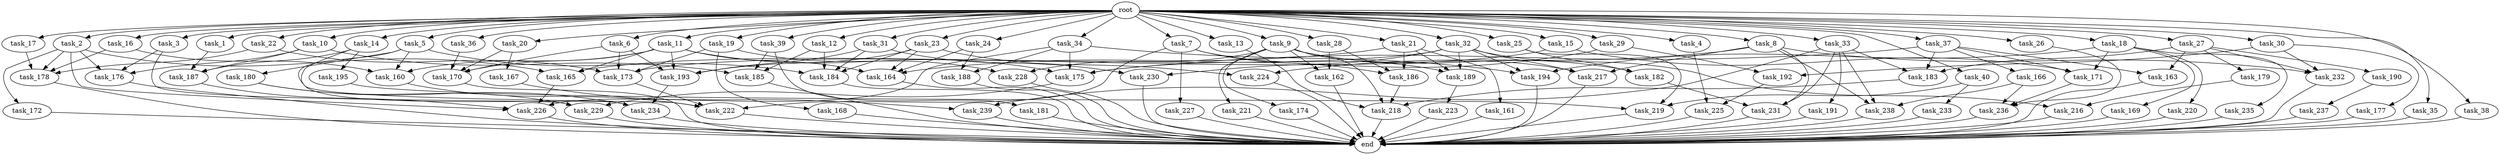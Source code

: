 digraph G {
  root [size="0.000000"];
  task_1 [size="1.024000"];
  task_2 [size="1.024000"];
  task_3 [size="1.024000"];
  task_4 [size="1.024000"];
  task_5 [size="1.024000"];
  task_6 [size="1.024000"];
  task_7 [size="1.024000"];
  task_8 [size="1.024000"];
  task_9 [size="1.024000"];
  task_10 [size="1.024000"];
  task_11 [size="1.024000"];
  task_12 [size="1.024000"];
  task_13 [size="1.024000"];
  task_14 [size="1.024000"];
  task_15 [size="1.024000"];
  task_16 [size="1.024000"];
  task_17 [size="1.024000"];
  task_18 [size="1.024000"];
  task_19 [size="1.024000"];
  task_20 [size="1.024000"];
  task_21 [size="1.024000"];
  task_22 [size="1.024000"];
  task_23 [size="1.024000"];
  task_24 [size="1.024000"];
  task_25 [size="1.024000"];
  task_26 [size="1.024000"];
  task_27 [size="1.024000"];
  task_28 [size="1.024000"];
  task_29 [size="1.024000"];
  task_30 [size="1.024000"];
  task_31 [size="1.024000"];
  task_32 [size="1.024000"];
  task_33 [size="1.024000"];
  task_34 [size="1.024000"];
  task_35 [size="1.024000"];
  task_36 [size="1.024000"];
  task_37 [size="1.024000"];
  task_38 [size="1.024000"];
  task_39 [size="1.024000"];
  task_40 [size="1.024000"];
  task_160 [size="970662608.896000"];
  task_161 [size="137438953.472000"];
  task_162 [size="618475290.624000"];
  task_163 [size="455266533.376000"];
  task_164 [size="2001454759.936000"];
  task_165 [size="1829656068.096000"];
  task_166 [size="420906795.008000"];
  task_167 [size="214748364.800000"];
  task_168 [size="309237645.312000"];
  task_169 [size="137438953.472000"];
  task_170 [size="1503238553.600000"];
  task_171 [size="979252543.488000"];
  task_172 [size="549755813.888000"];
  task_173 [size="2078764171.264000"];
  task_174 [size="309237645.312000"];
  task_175 [size="2525440770.048000"];
  task_176 [size="721554505.728000"];
  task_177 [size="77309411.328000"];
  task_178 [size="1460288880.640000"];
  task_179 [size="34359738.368000"];
  task_180 [size="34359738.368000"];
  task_181 [size="858993459.200000"];
  task_182 [size="730144440.320000"];
  task_183 [size="876173328.384000"];
  task_184 [size="1314259992.576000"];
  task_185 [size="1417339207.680000"];
  task_186 [size="584115552.256000"];
  task_187 [size="1305670057.984000"];
  task_188 [size="1391569403.904000"];
  task_189 [size="1133871366.144000"];
  task_190 [size="34359738.368000"];
  task_191 [size="420906795.008000"];
  task_192 [size="627065225.216000"];
  task_193 [size="1932735283.200000"];
  task_194 [size="1692217114.624000"];
  task_195 [size="858993459.200000"];
  task_216 [size="1717986918.400000"];
  task_217 [size="1245540515.840000"];
  task_218 [size="1073741824.000000"];
  task_219 [size="807453851.648000"];
  task_220 [size="137438953.472000"];
  task_221 [size="309237645.312000"];
  task_222 [size="1443109011.456000"];
  task_223 [size="137438953.472000"];
  task_224 [size="386547056.640000"];
  task_225 [size="446676598.784000"];
  task_226 [size="1932735283.200000"];
  task_227 [size="137438953.472000"];
  task_228 [size="618475290.624000"];
  task_229 [size="1151051235.328000"];
  task_230 [size="1408749273.088000"];
  task_231 [size="635655159.808000"];
  task_232 [size="188978561.024000"];
  task_233 [size="77309411.328000"];
  task_234 [size="1314259992.576000"];
  task_235 [size="137438953.472000"];
  task_236 [size="910533066.752000"];
  task_237 [size="214748364.800000"];
  task_238 [size="575525617.664000"];
  task_239 [size="455266533.376000"];
  end [size="0.000000"];

  root -> task_1 [size="1.000000"];
  root -> task_2 [size="1.000000"];
  root -> task_3 [size="1.000000"];
  root -> task_4 [size="1.000000"];
  root -> task_5 [size="1.000000"];
  root -> task_6 [size="1.000000"];
  root -> task_7 [size="1.000000"];
  root -> task_8 [size="1.000000"];
  root -> task_9 [size="1.000000"];
  root -> task_10 [size="1.000000"];
  root -> task_11 [size="1.000000"];
  root -> task_12 [size="1.000000"];
  root -> task_13 [size="1.000000"];
  root -> task_14 [size="1.000000"];
  root -> task_15 [size="1.000000"];
  root -> task_16 [size="1.000000"];
  root -> task_17 [size="1.000000"];
  root -> task_18 [size="1.000000"];
  root -> task_19 [size="1.000000"];
  root -> task_20 [size="1.000000"];
  root -> task_21 [size="1.000000"];
  root -> task_22 [size="1.000000"];
  root -> task_23 [size="1.000000"];
  root -> task_24 [size="1.000000"];
  root -> task_25 [size="1.000000"];
  root -> task_26 [size="1.000000"];
  root -> task_27 [size="1.000000"];
  root -> task_28 [size="1.000000"];
  root -> task_29 [size="1.000000"];
  root -> task_30 [size="1.000000"];
  root -> task_31 [size="1.000000"];
  root -> task_32 [size="1.000000"];
  root -> task_33 [size="1.000000"];
  root -> task_34 [size="1.000000"];
  root -> task_35 [size="1.000000"];
  root -> task_36 [size="1.000000"];
  root -> task_37 [size="1.000000"];
  root -> task_38 [size="1.000000"];
  root -> task_39 [size="1.000000"];
  root -> task_40 [size="1.000000"];
  task_1 -> task_187 [size="301989888.000000"];
  task_2 -> task_165 [size="536870912.000000"];
  task_2 -> task_172 [size="536870912.000000"];
  task_2 -> task_176 [size="536870912.000000"];
  task_2 -> task_178 [size="536870912.000000"];
  task_2 -> task_226 [size="536870912.000000"];
  task_3 -> task_176 [size="33554432.000000"];
  task_3 -> task_229 [size="33554432.000000"];
  task_4 -> task_225 [size="301989888.000000"];
  task_5 -> task_160 [size="33554432.000000"];
  task_5 -> task_180 [size="33554432.000000"];
  task_5 -> task_184 [size="33554432.000000"];
  task_5 -> task_234 [size="33554432.000000"];
  task_6 -> task_170 [size="209715200.000000"];
  task_6 -> task_173 [size="209715200.000000"];
  task_6 -> task_193 [size="209715200.000000"];
  task_7 -> task_186 [size="134217728.000000"];
  task_7 -> task_189 [size="134217728.000000"];
  task_7 -> task_222 [size="134217728.000000"];
  task_7 -> task_227 [size="134217728.000000"];
  task_8 -> task_217 [size="75497472.000000"];
  task_8 -> task_224 [size="75497472.000000"];
  task_8 -> task_231 [size="75497472.000000"];
  task_8 -> task_232 [size="75497472.000000"];
  task_8 -> task_238 [size="75497472.000000"];
  task_9 -> task_162 [size="301989888.000000"];
  task_9 -> task_174 [size="301989888.000000"];
  task_9 -> task_182 [size="301989888.000000"];
  task_9 -> task_217 [size="301989888.000000"];
  task_9 -> task_218 [size="301989888.000000"];
  task_9 -> task_221 [size="301989888.000000"];
  task_9 -> task_228 [size="301989888.000000"];
  task_10 -> task_176 [size="134217728.000000"];
  task_10 -> task_185 [size="134217728.000000"];
  task_10 -> task_187 [size="134217728.000000"];
  task_11 -> task_160 [size="838860800.000000"];
  task_11 -> task_164 [size="838860800.000000"];
  task_11 -> task_165 [size="838860800.000000"];
  task_11 -> task_170 [size="838860800.000000"];
  task_11 -> task_175 [size="838860800.000000"];
  task_11 -> task_193 [size="838860800.000000"];
  task_12 -> task_184 [size="411041792.000000"];
  task_12 -> task_185 [size="411041792.000000"];
  task_13 -> task_218 [size="33554432.000000"];
  task_14 -> task_187 [size="838860800.000000"];
  task_14 -> task_195 [size="838860800.000000"];
  task_14 -> task_222 [size="838860800.000000"];
  task_15 -> task_165 [size="411041792.000000"];
  task_15 -> task_171 [size="411041792.000000"];
  task_16 -> task_160 [size="75497472.000000"];
  task_16 -> task_178 [size="75497472.000000"];
  task_17 -> task_178 [size="134217728.000000"];
  task_18 -> task_169 [size="134217728.000000"];
  task_18 -> task_171 [size="134217728.000000"];
  task_18 -> task_194 [size="134217728.000000"];
  task_18 -> task_220 [size="134217728.000000"];
  task_18 -> task_235 [size="134217728.000000"];
  task_19 -> task_168 [size="301989888.000000"];
  task_19 -> task_173 [size="301989888.000000"];
  task_19 -> task_228 [size="301989888.000000"];
  task_20 -> task_167 [size="209715200.000000"];
  task_20 -> task_170 [size="209715200.000000"];
  task_21 -> task_161 [size="134217728.000000"];
  task_21 -> task_164 [size="134217728.000000"];
  task_21 -> task_186 [size="134217728.000000"];
  task_21 -> task_189 [size="134217728.000000"];
  task_22 -> task_173 [size="679477248.000000"];
  task_22 -> task_178 [size="679477248.000000"];
  task_23 -> task_164 [size="301989888.000000"];
  task_23 -> task_184 [size="301989888.000000"];
  task_23 -> task_193 [size="301989888.000000"];
  task_23 -> task_224 [size="301989888.000000"];
  task_24 -> task_164 [size="679477248.000000"];
  task_24 -> task_188 [size="679477248.000000"];
  task_25 -> task_182 [size="411041792.000000"];
  task_25 -> task_219 [size="411041792.000000"];
  task_26 -> task_236 [size="134217728.000000"];
  task_27 -> task_163 [size="33554432.000000"];
  task_27 -> task_179 [size="33554432.000000"];
  task_27 -> task_183 [size="33554432.000000"];
  task_27 -> task_190 [size="33554432.000000"];
  task_27 -> task_232 [size="33554432.000000"];
  task_28 -> task_162 [size="301989888.000000"];
  task_28 -> task_186 [size="301989888.000000"];
  task_29 -> task_175 [size="536870912.000000"];
  task_29 -> task_192 [size="536870912.000000"];
  task_30 -> task_177 [size="75497472.000000"];
  task_30 -> task_192 [size="75497472.000000"];
  task_30 -> task_232 [size="75497472.000000"];
  task_31 -> task_184 [size="536870912.000000"];
  task_31 -> task_193 [size="536870912.000000"];
  task_31 -> task_230 [size="536870912.000000"];
  task_32 -> task_173 [size="838860800.000000"];
  task_32 -> task_189 [size="838860800.000000"];
  task_32 -> task_194 [size="838860800.000000"];
  task_32 -> task_216 [size="838860800.000000"];
  task_32 -> task_217 [size="838860800.000000"];
  task_32 -> task_230 [size="838860800.000000"];
  task_33 -> task_183 [size="411041792.000000"];
  task_33 -> task_191 [size="411041792.000000"];
  task_33 -> task_231 [size="411041792.000000"];
  task_33 -> task_238 [size="411041792.000000"];
  task_33 -> task_239 [size="411041792.000000"];
  task_34 -> task_175 [size="679477248.000000"];
  task_34 -> task_188 [size="679477248.000000"];
  task_34 -> task_194 [size="679477248.000000"];
  task_34 -> task_226 [size="679477248.000000"];
  task_35 -> end [size="1.000000"];
  task_36 -> task_170 [size="209715200.000000"];
  task_37 -> task_163 [size="411041792.000000"];
  task_37 -> task_166 [size="411041792.000000"];
  task_37 -> task_171 [size="411041792.000000"];
  task_37 -> task_175 [size="411041792.000000"];
  task_37 -> task_183 [size="411041792.000000"];
  task_38 -> end [size="1.000000"];
  task_39 -> task_181 [size="838860800.000000"];
  task_39 -> task_185 [size="838860800.000000"];
  task_40 -> task_219 [size="75497472.000000"];
  task_40 -> task_233 [size="75497472.000000"];
  task_160 -> task_222 [size="301989888.000000"];
  task_161 -> end [size="1.000000"];
  task_162 -> end [size="1.000000"];
  task_163 -> end [size="1.000000"];
  task_164 -> end [size="1.000000"];
  task_165 -> task_226 [size="134217728.000000"];
  task_166 -> task_236 [size="75497472.000000"];
  task_166 -> task_238 [size="75497472.000000"];
  task_167 -> task_239 [size="33554432.000000"];
  task_168 -> end [size="1.000000"];
  task_169 -> end [size="1.000000"];
  task_170 -> end [size="1.000000"];
  task_171 -> task_236 [size="679477248.000000"];
  task_172 -> end [size="1.000000"];
  task_173 -> task_222 [size="134217728.000000"];
  task_174 -> end [size="1.000000"];
  task_175 -> task_229 [size="679477248.000000"];
  task_176 -> end [size="1.000000"];
  task_177 -> end [size="1.000000"];
  task_178 -> end [size="1.000000"];
  task_179 -> task_216 [size="838860800.000000"];
  task_180 -> task_229 [size="411041792.000000"];
  task_180 -> task_234 [size="411041792.000000"];
  task_181 -> end [size="1.000000"];
  task_182 -> task_231 [size="134217728.000000"];
  task_183 -> task_218 [size="33554432.000000"];
  task_184 -> end [size="1.000000"];
  task_185 -> end [size="1.000000"];
  task_186 -> task_218 [size="679477248.000000"];
  task_187 -> task_226 [size="536870912.000000"];
  task_188 -> end [size="1.000000"];
  task_189 -> task_223 [size="134217728.000000"];
  task_190 -> task_237 [size="209715200.000000"];
  task_191 -> end [size="1.000000"];
  task_192 -> task_225 [size="134217728.000000"];
  task_193 -> task_234 [size="838860800.000000"];
  task_194 -> end [size="1.000000"];
  task_195 -> task_219 [size="301989888.000000"];
  task_216 -> end [size="1.000000"];
  task_217 -> end [size="1.000000"];
  task_218 -> end [size="1.000000"];
  task_219 -> end [size="1.000000"];
  task_220 -> end [size="1.000000"];
  task_221 -> end [size="1.000000"];
  task_222 -> end [size="1.000000"];
  task_223 -> end [size="1.000000"];
  task_224 -> end [size="1.000000"];
  task_225 -> end [size="1.000000"];
  task_226 -> end [size="1.000000"];
  task_227 -> end [size="1.000000"];
  task_228 -> end [size="1.000000"];
  task_229 -> end [size="1.000000"];
  task_230 -> end [size="1.000000"];
  task_231 -> end [size="1.000000"];
  task_232 -> end [size="1.000000"];
  task_233 -> end [size="1.000000"];
  task_234 -> end [size="1.000000"];
  task_235 -> end [size="1.000000"];
  task_236 -> end [size="1.000000"];
  task_237 -> end [size="1.000000"];
  task_238 -> end [size="1.000000"];
  task_239 -> end [size="1.000000"];
}
